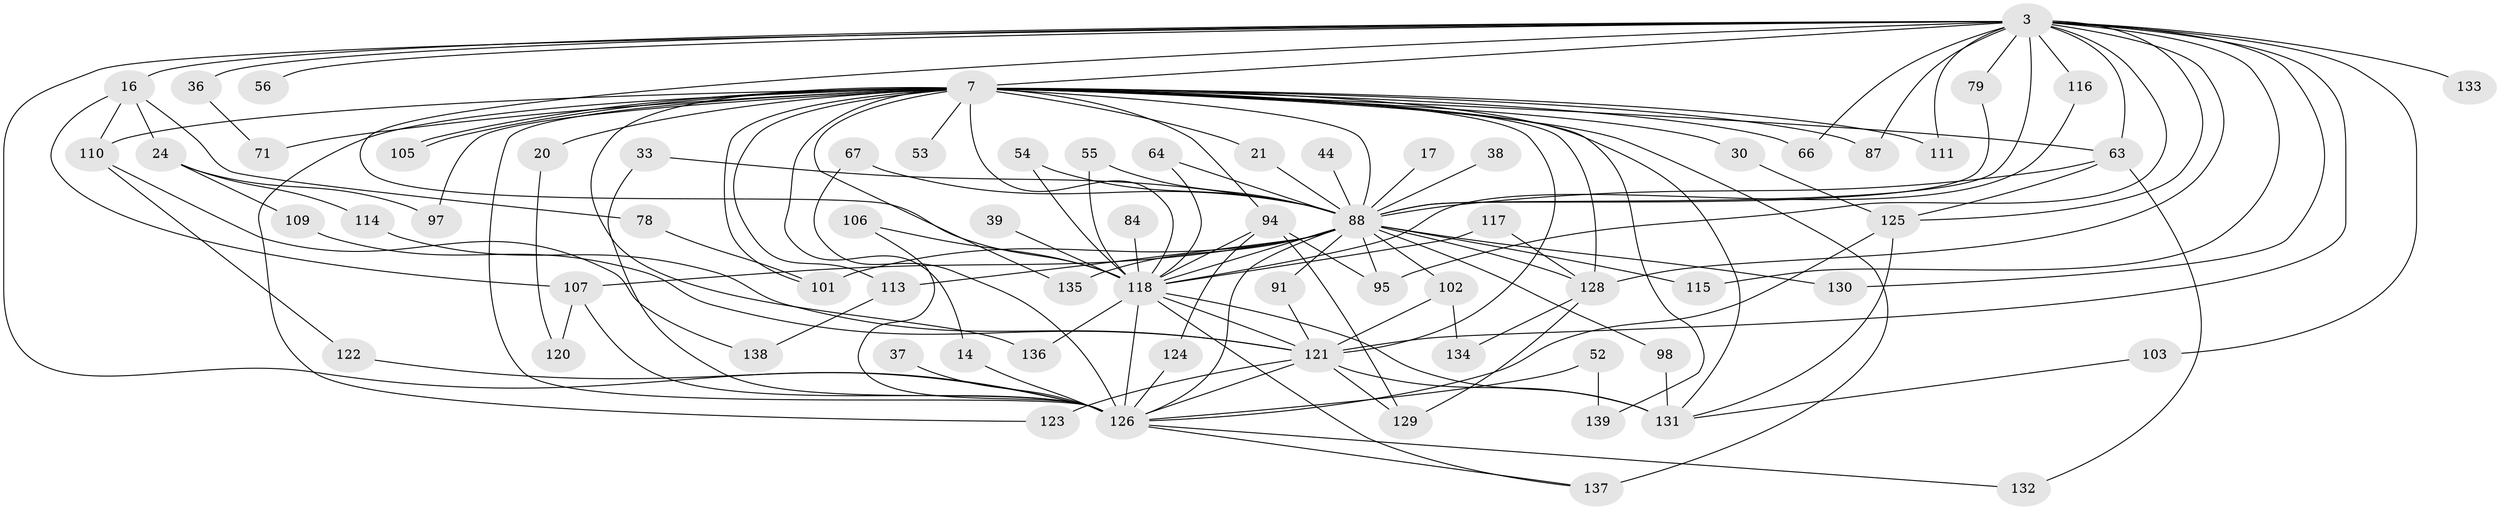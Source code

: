 // original degree distribution, {31: 0.007194244604316547, 26: 0.007194244604316547, 27: 0.007194244604316547, 25: 0.014388489208633094, 19: 0.007194244604316547, 32: 0.007194244604316547, 18: 0.007194244604316547, 20: 0.007194244604316547, 22: 0.007194244604316547, 3: 0.18705035971223022, 5: 0.08633093525179857, 7: 0.007194244604316547, 2: 0.539568345323741, 4: 0.09352517985611511, 6: 0.007194244604316547, 8: 0.007194244604316547}
// Generated by graph-tools (version 1.1) at 2025/43/03/09/25 04:43:08]
// undirected, 69 vertices, 135 edges
graph export_dot {
graph [start="1"]
  node [color=gray90,style=filled];
  3 [super="+1"];
  7 [super="+5"];
  14;
  16 [super="+13"];
  17;
  20;
  21;
  24;
  30;
  33;
  36;
  37;
  38;
  39;
  44;
  52 [super="+41"];
  53;
  54;
  55;
  56;
  63 [super="+60"];
  64;
  66;
  67;
  71;
  78;
  79;
  84;
  87;
  88 [super="+76+65+4"];
  91;
  94 [super="+72+68"];
  95 [super="+28"];
  97;
  98 [super="+26"];
  101 [super="+49"];
  102 [super="+85"];
  103;
  105;
  106;
  107 [super="+11+57"];
  109;
  110 [super="+69"];
  111;
  113 [super="+42+92"];
  114;
  115 [super="+25"];
  116;
  117;
  118 [super="+70+81"];
  120;
  121 [super="+62+104+119+99"];
  122;
  123 [super="+80"];
  124;
  125 [super="+27+29+112"];
  126 [super="+86+10+74"];
  128 [super="+22+47+108"];
  129 [super="+77"];
  130;
  131 [super="+90"];
  132;
  133;
  134;
  135;
  136 [super="+127"];
  137 [super="+83+100"];
  138;
  139;
  3 -- 7 [weight=4];
  3 -- 16 [weight=3];
  3 -- 36 [weight=2];
  3 -- 56 [weight=2];
  3 -- 66;
  3 -- 87;
  3 -- 95 [weight=2];
  3 -- 103;
  3 -- 130;
  3 -- 133 [weight=2];
  3 -- 128 [weight=3];
  3 -- 79;
  3 -- 88 [weight=6];
  3 -- 111;
  3 -- 116;
  3 -- 121 [weight=8];
  3 -- 115;
  3 -- 63;
  3 -- 118 [weight=5];
  3 -- 126 [weight=6];
  3 -- 125 [weight=2];
  7 -- 20 [weight=2];
  7 -- 21;
  7 -- 30;
  7 -- 53 [weight=2];
  7 -- 87;
  7 -- 97;
  7 -- 101 [weight=2];
  7 -- 105;
  7 -- 105;
  7 -- 110 [weight=2];
  7 -- 111;
  7 -- 135;
  7 -- 136 [weight=2];
  7 -- 139;
  7 -- 66;
  7 -- 71;
  7 -- 14;
  7 -- 123;
  7 -- 128;
  7 -- 113;
  7 -- 63;
  7 -- 94;
  7 -- 118 [weight=6];
  7 -- 88 [weight=5];
  7 -- 137 [weight=2];
  7 -- 121 [weight=2];
  7 -- 131 [weight=3];
  7 -- 126 [weight=5];
  14 -- 126;
  16 -- 24 [weight=2];
  16 -- 78;
  16 -- 110;
  16 -- 107;
  17 -- 88 [weight=2];
  20 -- 120;
  21 -- 88;
  24 -- 97;
  24 -- 109;
  24 -- 114;
  30 -- 125;
  33 -- 88;
  33 -- 126;
  36 -- 71;
  37 -- 126;
  38 -- 88;
  39 -- 118;
  44 -- 88 [weight=2];
  52 -- 139;
  52 -- 126 [weight=3];
  54 -- 118;
  54 -- 88;
  55 -- 118;
  55 -- 88;
  63 -- 132;
  63 -- 125;
  63 -- 88 [weight=2];
  64 -- 118;
  64 -- 88;
  67 -- 88;
  67 -- 126;
  78 -- 101;
  79 -- 88;
  84 -- 118;
  88 -- 118 [weight=6];
  88 -- 128 [weight=2];
  88 -- 130;
  88 -- 135;
  88 -- 91;
  88 -- 95;
  88 -- 98 [weight=2];
  88 -- 101;
  88 -- 102 [weight=2];
  88 -- 107;
  88 -- 113 [weight=2];
  88 -- 115;
  88 -- 126 [weight=6];
  91 -- 121;
  94 -- 124;
  94 -- 95;
  94 -- 118 [weight=4];
  94 -- 129;
  98 -- 131 [weight=2];
  102 -- 121;
  102 -- 134;
  103 -- 131;
  106 -- 118;
  106 -- 126;
  107 -- 120;
  107 -- 126 [weight=3];
  109 -- 121;
  110 -- 138;
  110 -- 122;
  113 -- 138;
  114 -- 121;
  116 -- 118;
  117 -- 128;
  117 -- 118;
  118 -- 136;
  118 -- 131 [weight=3];
  118 -- 137;
  118 -- 126 [weight=6];
  118 -- 121;
  121 -- 129;
  121 -- 123 [weight=2];
  121 -- 126 [weight=2];
  121 -- 131;
  122 -- 126;
  124 -- 126;
  125 -- 126 [weight=2];
  125 -- 131;
  126 -- 132;
  126 -- 137;
  128 -- 134;
  128 -- 129;
}
